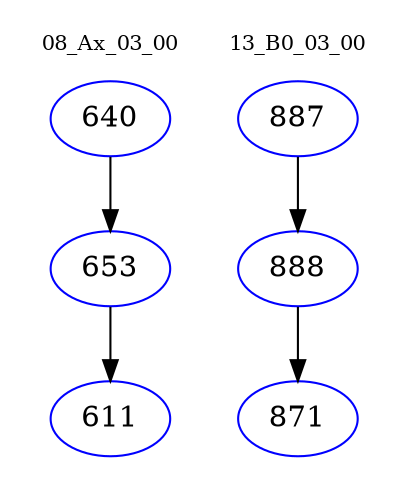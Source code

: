 digraph{
subgraph cluster_0 {
color = white
label = "08_Ax_03_00";
fontsize=10;
T0_640 [label="640", color="blue"]
T0_640 -> T0_653 [color="black"]
T0_653 [label="653", color="blue"]
T0_653 -> T0_611 [color="black"]
T0_611 [label="611", color="blue"]
}
subgraph cluster_1 {
color = white
label = "13_B0_03_00";
fontsize=10;
T1_887 [label="887", color="blue"]
T1_887 -> T1_888 [color="black"]
T1_888 [label="888", color="blue"]
T1_888 -> T1_871 [color="black"]
T1_871 [label="871", color="blue"]
}
}
